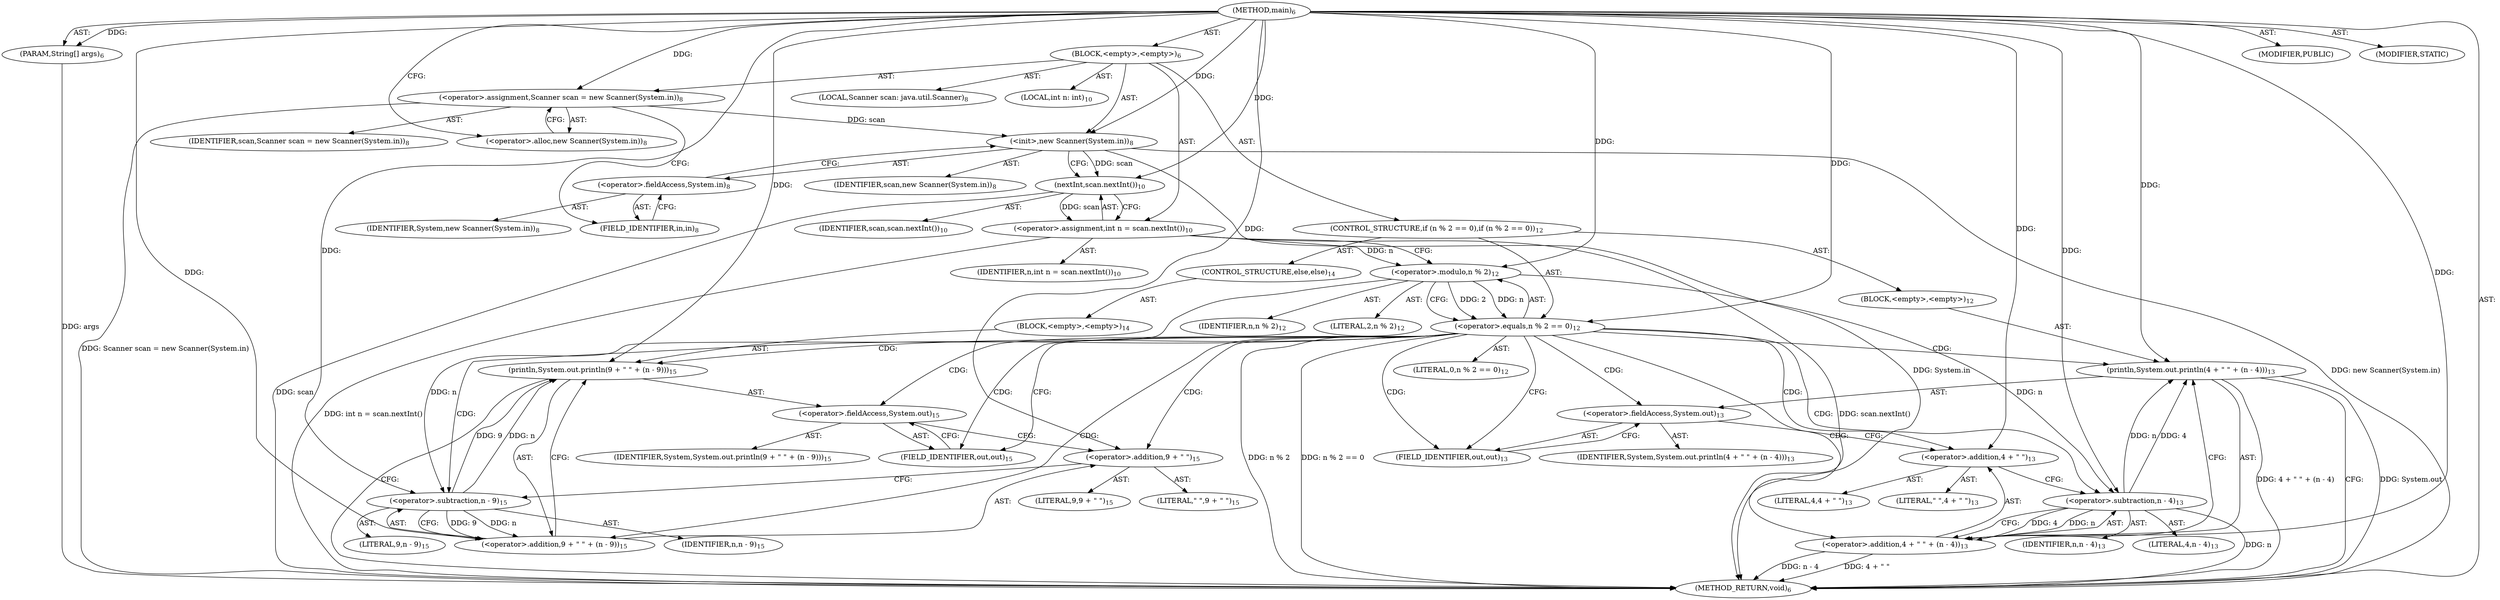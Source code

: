 digraph "main" {  
"19" [label = <(METHOD,main)<SUB>6</SUB>> ]
"20" [label = <(PARAM,String[] args)<SUB>6</SUB>> ]
"21" [label = <(BLOCK,&lt;empty&gt;,&lt;empty&gt;)<SUB>6</SUB>> ]
"4" [label = <(LOCAL,Scanner scan: java.util.Scanner)<SUB>8</SUB>> ]
"22" [label = <(&lt;operator&gt;.assignment,Scanner scan = new Scanner(System.in))<SUB>8</SUB>> ]
"23" [label = <(IDENTIFIER,scan,Scanner scan = new Scanner(System.in))<SUB>8</SUB>> ]
"24" [label = <(&lt;operator&gt;.alloc,new Scanner(System.in))<SUB>8</SUB>> ]
"25" [label = <(&lt;init&gt;,new Scanner(System.in))<SUB>8</SUB>> ]
"3" [label = <(IDENTIFIER,scan,new Scanner(System.in))<SUB>8</SUB>> ]
"26" [label = <(&lt;operator&gt;.fieldAccess,System.in)<SUB>8</SUB>> ]
"27" [label = <(IDENTIFIER,System,new Scanner(System.in))<SUB>8</SUB>> ]
"28" [label = <(FIELD_IDENTIFIER,in,in)<SUB>8</SUB>> ]
"29" [label = <(LOCAL,int n: int)<SUB>10</SUB>> ]
"30" [label = <(&lt;operator&gt;.assignment,int n = scan.nextInt())<SUB>10</SUB>> ]
"31" [label = <(IDENTIFIER,n,int n = scan.nextInt())<SUB>10</SUB>> ]
"32" [label = <(nextInt,scan.nextInt())<SUB>10</SUB>> ]
"33" [label = <(IDENTIFIER,scan,scan.nextInt())<SUB>10</SUB>> ]
"34" [label = <(CONTROL_STRUCTURE,if (n % 2 == 0),if (n % 2 == 0))<SUB>12</SUB>> ]
"35" [label = <(&lt;operator&gt;.equals,n % 2 == 0)<SUB>12</SUB>> ]
"36" [label = <(&lt;operator&gt;.modulo,n % 2)<SUB>12</SUB>> ]
"37" [label = <(IDENTIFIER,n,n % 2)<SUB>12</SUB>> ]
"38" [label = <(LITERAL,2,n % 2)<SUB>12</SUB>> ]
"39" [label = <(LITERAL,0,n % 2 == 0)<SUB>12</SUB>> ]
"40" [label = <(BLOCK,&lt;empty&gt;,&lt;empty&gt;)<SUB>12</SUB>> ]
"41" [label = <(println,System.out.println(4 + &quot; &quot; + (n - 4)))<SUB>13</SUB>> ]
"42" [label = <(&lt;operator&gt;.fieldAccess,System.out)<SUB>13</SUB>> ]
"43" [label = <(IDENTIFIER,System,System.out.println(4 + &quot; &quot; + (n - 4)))<SUB>13</SUB>> ]
"44" [label = <(FIELD_IDENTIFIER,out,out)<SUB>13</SUB>> ]
"45" [label = <(&lt;operator&gt;.addition,4 + &quot; &quot; + (n - 4))<SUB>13</SUB>> ]
"46" [label = <(&lt;operator&gt;.addition,4 + &quot; &quot;)<SUB>13</SUB>> ]
"47" [label = <(LITERAL,4,4 + &quot; &quot;)<SUB>13</SUB>> ]
"48" [label = <(LITERAL,&quot; &quot;,4 + &quot; &quot;)<SUB>13</SUB>> ]
"49" [label = <(&lt;operator&gt;.subtraction,n - 4)<SUB>13</SUB>> ]
"50" [label = <(IDENTIFIER,n,n - 4)<SUB>13</SUB>> ]
"51" [label = <(LITERAL,4,n - 4)<SUB>13</SUB>> ]
"52" [label = <(CONTROL_STRUCTURE,else,else)<SUB>14</SUB>> ]
"53" [label = <(BLOCK,&lt;empty&gt;,&lt;empty&gt;)<SUB>14</SUB>> ]
"54" [label = <(println,System.out.println(9 + &quot; &quot; + (n - 9)))<SUB>15</SUB>> ]
"55" [label = <(&lt;operator&gt;.fieldAccess,System.out)<SUB>15</SUB>> ]
"56" [label = <(IDENTIFIER,System,System.out.println(9 + &quot; &quot; + (n - 9)))<SUB>15</SUB>> ]
"57" [label = <(FIELD_IDENTIFIER,out,out)<SUB>15</SUB>> ]
"58" [label = <(&lt;operator&gt;.addition,9 + &quot; &quot; + (n - 9))<SUB>15</SUB>> ]
"59" [label = <(&lt;operator&gt;.addition,9 + &quot; &quot;)<SUB>15</SUB>> ]
"60" [label = <(LITERAL,9,9 + &quot; &quot;)<SUB>15</SUB>> ]
"61" [label = <(LITERAL,&quot; &quot;,9 + &quot; &quot;)<SUB>15</SUB>> ]
"62" [label = <(&lt;operator&gt;.subtraction,n - 9)<SUB>15</SUB>> ]
"63" [label = <(IDENTIFIER,n,n - 9)<SUB>15</SUB>> ]
"64" [label = <(LITERAL,9,n - 9)<SUB>15</SUB>> ]
"65" [label = <(MODIFIER,PUBLIC)> ]
"66" [label = <(MODIFIER,STATIC)> ]
"67" [label = <(METHOD_RETURN,void)<SUB>6</SUB>> ]
  "19" -> "20"  [ label = "AST: "] 
  "19" -> "21"  [ label = "AST: "] 
  "19" -> "65"  [ label = "AST: "] 
  "19" -> "66"  [ label = "AST: "] 
  "19" -> "67"  [ label = "AST: "] 
  "21" -> "4"  [ label = "AST: "] 
  "21" -> "22"  [ label = "AST: "] 
  "21" -> "25"  [ label = "AST: "] 
  "21" -> "29"  [ label = "AST: "] 
  "21" -> "30"  [ label = "AST: "] 
  "21" -> "34"  [ label = "AST: "] 
  "22" -> "23"  [ label = "AST: "] 
  "22" -> "24"  [ label = "AST: "] 
  "25" -> "3"  [ label = "AST: "] 
  "25" -> "26"  [ label = "AST: "] 
  "26" -> "27"  [ label = "AST: "] 
  "26" -> "28"  [ label = "AST: "] 
  "30" -> "31"  [ label = "AST: "] 
  "30" -> "32"  [ label = "AST: "] 
  "32" -> "33"  [ label = "AST: "] 
  "34" -> "35"  [ label = "AST: "] 
  "34" -> "40"  [ label = "AST: "] 
  "34" -> "52"  [ label = "AST: "] 
  "35" -> "36"  [ label = "AST: "] 
  "35" -> "39"  [ label = "AST: "] 
  "36" -> "37"  [ label = "AST: "] 
  "36" -> "38"  [ label = "AST: "] 
  "40" -> "41"  [ label = "AST: "] 
  "41" -> "42"  [ label = "AST: "] 
  "41" -> "45"  [ label = "AST: "] 
  "42" -> "43"  [ label = "AST: "] 
  "42" -> "44"  [ label = "AST: "] 
  "45" -> "46"  [ label = "AST: "] 
  "45" -> "49"  [ label = "AST: "] 
  "46" -> "47"  [ label = "AST: "] 
  "46" -> "48"  [ label = "AST: "] 
  "49" -> "50"  [ label = "AST: "] 
  "49" -> "51"  [ label = "AST: "] 
  "52" -> "53"  [ label = "AST: "] 
  "53" -> "54"  [ label = "AST: "] 
  "54" -> "55"  [ label = "AST: "] 
  "54" -> "58"  [ label = "AST: "] 
  "55" -> "56"  [ label = "AST: "] 
  "55" -> "57"  [ label = "AST: "] 
  "58" -> "59"  [ label = "AST: "] 
  "58" -> "62"  [ label = "AST: "] 
  "59" -> "60"  [ label = "AST: "] 
  "59" -> "61"  [ label = "AST: "] 
  "62" -> "63"  [ label = "AST: "] 
  "62" -> "64"  [ label = "AST: "] 
  "22" -> "28"  [ label = "CFG: "] 
  "25" -> "32"  [ label = "CFG: "] 
  "30" -> "36"  [ label = "CFG: "] 
  "24" -> "22"  [ label = "CFG: "] 
  "26" -> "25"  [ label = "CFG: "] 
  "32" -> "30"  [ label = "CFG: "] 
  "35" -> "44"  [ label = "CFG: "] 
  "35" -> "57"  [ label = "CFG: "] 
  "28" -> "26"  [ label = "CFG: "] 
  "36" -> "35"  [ label = "CFG: "] 
  "41" -> "67"  [ label = "CFG: "] 
  "42" -> "46"  [ label = "CFG: "] 
  "45" -> "41"  [ label = "CFG: "] 
  "54" -> "67"  [ label = "CFG: "] 
  "44" -> "42"  [ label = "CFG: "] 
  "46" -> "49"  [ label = "CFG: "] 
  "49" -> "45"  [ label = "CFG: "] 
  "55" -> "59"  [ label = "CFG: "] 
  "58" -> "54"  [ label = "CFG: "] 
  "57" -> "55"  [ label = "CFG: "] 
  "59" -> "62"  [ label = "CFG: "] 
  "62" -> "58"  [ label = "CFG: "] 
  "19" -> "24"  [ label = "CFG: "] 
  "20" -> "67"  [ label = "DDG: args"] 
  "22" -> "67"  [ label = "DDG: Scanner scan = new Scanner(System.in)"] 
  "25" -> "67"  [ label = "DDG: System.in"] 
  "25" -> "67"  [ label = "DDG: new Scanner(System.in)"] 
  "32" -> "67"  [ label = "DDG: scan"] 
  "30" -> "67"  [ label = "DDG: scan.nextInt()"] 
  "30" -> "67"  [ label = "DDG: int n = scan.nextInt()"] 
  "35" -> "67"  [ label = "DDG: n % 2"] 
  "35" -> "67"  [ label = "DDG: n % 2 == 0"] 
  "41" -> "67"  [ label = "DDG: System.out"] 
  "45" -> "67"  [ label = "DDG: 4 + &quot; &quot;"] 
  "49" -> "67"  [ label = "DDG: n"] 
  "45" -> "67"  [ label = "DDG: n - 4"] 
  "41" -> "67"  [ label = "DDG: 4 + &quot; &quot; + (n - 4)"] 
  "19" -> "20"  [ label = "DDG: "] 
  "19" -> "22"  [ label = "DDG: "] 
  "32" -> "30"  [ label = "DDG: scan"] 
  "22" -> "25"  [ label = "DDG: scan"] 
  "19" -> "25"  [ label = "DDG: "] 
  "25" -> "32"  [ label = "DDG: scan"] 
  "19" -> "32"  [ label = "DDG: "] 
  "36" -> "35"  [ label = "DDG: n"] 
  "36" -> "35"  [ label = "DDG: 2"] 
  "19" -> "35"  [ label = "DDG: "] 
  "30" -> "36"  [ label = "DDG: n"] 
  "19" -> "36"  [ label = "DDG: "] 
  "19" -> "41"  [ label = "DDG: "] 
  "49" -> "41"  [ label = "DDG: n"] 
  "49" -> "41"  [ label = "DDG: 4"] 
  "19" -> "45"  [ label = "DDG: "] 
  "49" -> "45"  [ label = "DDG: n"] 
  "49" -> "45"  [ label = "DDG: 4"] 
  "19" -> "54"  [ label = "DDG: "] 
  "62" -> "54"  [ label = "DDG: n"] 
  "62" -> "54"  [ label = "DDG: 9"] 
  "19" -> "46"  [ label = "DDG: "] 
  "36" -> "49"  [ label = "DDG: n"] 
  "19" -> "49"  [ label = "DDG: "] 
  "19" -> "58"  [ label = "DDG: "] 
  "62" -> "58"  [ label = "DDG: n"] 
  "62" -> "58"  [ label = "DDG: 9"] 
  "19" -> "59"  [ label = "DDG: "] 
  "36" -> "62"  [ label = "DDG: n"] 
  "19" -> "62"  [ label = "DDG: "] 
  "35" -> "58"  [ label = "CDG: "] 
  "35" -> "49"  [ label = "CDG: "] 
  "35" -> "42"  [ label = "CDG: "] 
  "35" -> "59"  [ label = "CDG: "] 
  "35" -> "57"  [ label = "CDG: "] 
  "35" -> "44"  [ label = "CDG: "] 
  "35" -> "55"  [ label = "CDG: "] 
  "35" -> "46"  [ label = "CDG: "] 
  "35" -> "41"  [ label = "CDG: "] 
  "35" -> "54"  [ label = "CDG: "] 
  "35" -> "62"  [ label = "CDG: "] 
  "35" -> "45"  [ label = "CDG: "] 
}
